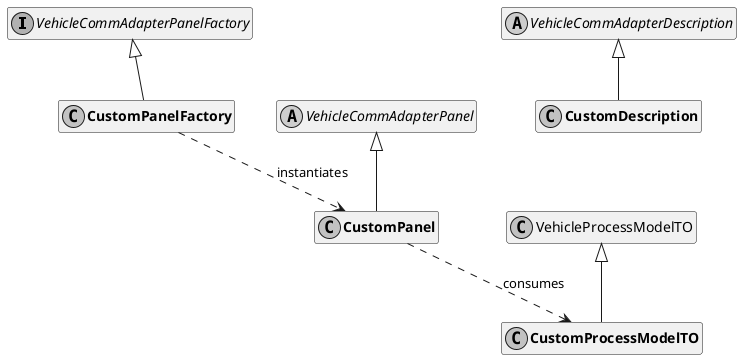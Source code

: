 @startuml
' SPDX-FileCopyrightText: The openTCS Authors
' SPDX-License-Identifier: CC-BY-4.0

skinparam monochrome true
'skinparam linetype ortho
hide empty members
'left to right direction

together {
  interface VehicleCommAdapterPanelFactory

  class "**CustomPanelFactory**" as CustomPanelFactory

  VehicleCommAdapterPanelFactory <|-- CustomPanelFactory
}

together {
  abstract class VehicleCommAdapterPanel

  class "**CustomPanel**" as CustomPanel

  VehicleCommAdapterPanel <|-- CustomPanel
}

together {
  abstract class VehicleCommAdapterDescription

  class "**CustomDescription**" as CustomDescription

  VehicleCommAdapterDescription <|-- CustomDescription
}

together {
  class VehicleProcessModelTO

  class "**CustomProcessModelTO**" as CustomProcessModelTO

  VehicleProcessModelTO <|-- CustomProcessModelTO
}

CustomPanelFactory ..> CustomPanel : instantiates

CustomPanel ..> CustomProcessModelTO : consumes

@enduml

